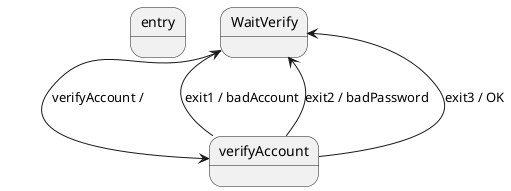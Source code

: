 @startuml
state "entry" as entry
state "WaitVerify" as WaitVerify <<rectangle>>
state "verifyAccount" as verifyAccount <<diamond>>
state "verifyAccount" as verifyAccount <<diamond>>
state "verifyAccount" as verifyAccount <<diamond>>
WaitVerify --> verifyAccount : verifyAccount / 
verifyAccount --> WaitVerify : exit1 / badAccount
verifyAccount --> WaitVerify : exit2 / badPassword
verifyAccount --> WaitVerify : exit3 / OK
@enduml
